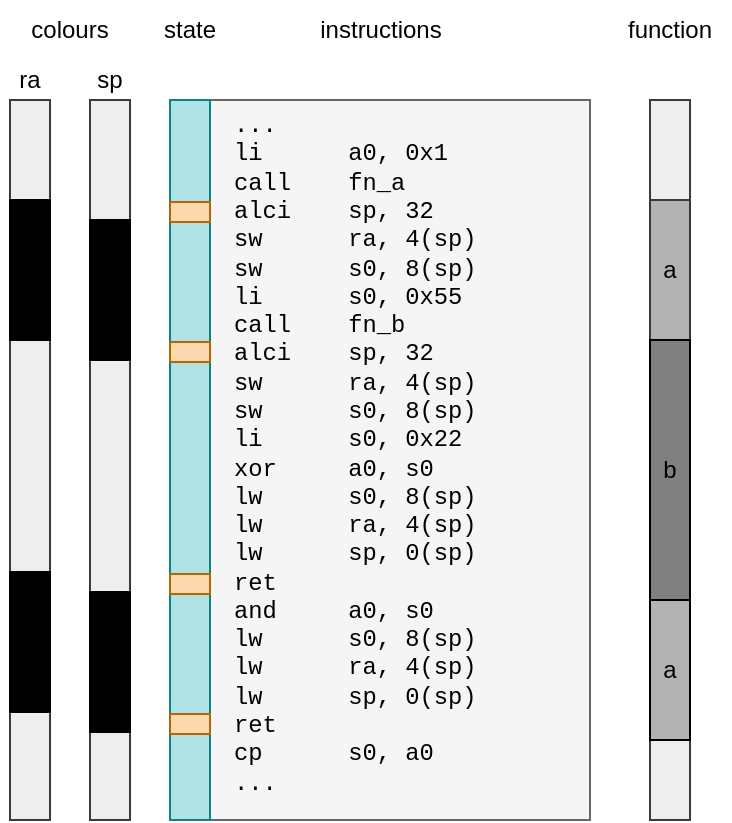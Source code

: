 <mxfile version="26.0.11">
  <diagram name="Seite-1" id="xeU27EbtqhHBBnQHDd9D">
    <mxGraphModel dx="1142" dy="638" grid="1" gridSize="10" guides="1" tooltips="1" connect="1" arrows="1" fold="1" page="1" pageScale="1" pageWidth="1169" pageHeight="827" math="0" shadow="0">
      <root>
        <mxCell id="0" />
        <mxCell id="1" parent="0" />
        <mxCell id="JVvQ0PYDtXeMyq0miMnN-3" value="" style="rounded=0;whiteSpace=wrap;html=1;fillColor=#eeeeee;strokeColor=#36393d;" parent="1" vertex="1">
          <mxGeometry x="700" y="300" width="20" height="360" as="geometry" />
        </mxCell>
        <mxCell id="JVvQ0PYDtXeMyq0miMnN-4" value="" style="rounded=0;whiteSpace=wrap;html=1;fillColor=#f5f5f5;fontColor=#333333;strokeColor=#666666;" parent="1" vertex="1">
          <mxGeometry x="480" y="300" width="190" height="360" as="geometry" />
        </mxCell>
        <mxCell id="JVvQ0PYDtXeMyq0miMnN-5" value="&lt;div&gt;...&lt;br&gt;&lt;/div&gt;&lt;div&gt;li&amp;nbsp;&amp;nbsp;&amp;nbsp;&amp;nbsp;&amp;nbsp; a0, 0x1&lt;/div&gt;call&amp;nbsp;&amp;nbsp;&amp;nbsp; fn_a&lt;br&gt;alci&amp;nbsp;&amp;nbsp;&amp;nbsp; sp, 32&lt;br&gt;sw&amp;nbsp;&amp;nbsp;&amp;nbsp;&amp;nbsp;&amp;nbsp; ra, 4(sp)&lt;br&gt;sw&amp;nbsp;&amp;nbsp;&amp;nbsp;&amp;nbsp;&amp;nbsp; s0, 8(sp)&lt;br&gt;li&amp;nbsp;&amp;nbsp;&amp;nbsp;&amp;nbsp;&amp;nbsp; s0, 0x55&lt;br&gt;call&amp;nbsp;&amp;nbsp;&amp;nbsp; fn_b&lt;br&gt;alci&amp;nbsp;&amp;nbsp;&amp;nbsp; sp, 32&lt;br&gt;sw&amp;nbsp;&amp;nbsp;&amp;nbsp;&amp;nbsp;&amp;nbsp; ra, 4(sp)&lt;br&gt;sw&amp;nbsp;&amp;nbsp;&amp;nbsp;&amp;nbsp;&amp;nbsp; s0, 8(sp)&lt;br&gt;li&amp;nbsp;&amp;nbsp;&amp;nbsp;&amp;nbsp;&amp;nbsp; s0, 0x22&lt;br&gt;xor&amp;nbsp;&amp;nbsp;&amp;nbsp;&amp;nbsp; a0, s0&lt;br&gt;lw&amp;nbsp;&amp;nbsp;&amp;nbsp;&amp;nbsp;&amp;nbsp; s0, 8(sp)&lt;br&gt;lw&amp;nbsp;&amp;nbsp;&amp;nbsp;&amp;nbsp;&amp;nbsp; ra, 4(sp)&lt;br&gt;lw&amp;nbsp;&amp;nbsp;&amp;nbsp;&amp;nbsp;&amp;nbsp; sp, 0(sp)&lt;br&gt;ret&lt;br&gt;and&amp;nbsp;&amp;nbsp;&amp;nbsp;&amp;nbsp; a0, s0&lt;br&gt;lw&amp;nbsp;&amp;nbsp;&amp;nbsp;&amp;nbsp;&amp;nbsp; s0, 8(sp)&lt;br&gt;lw&amp;nbsp;&amp;nbsp;&amp;nbsp;&amp;nbsp;&amp;nbsp; ra, 4(sp)&lt;br&gt;lw&amp;nbsp;&amp;nbsp;&amp;nbsp;&amp;nbsp;&amp;nbsp; sp, 0(sp)&lt;br&gt;ret&lt;br&gt;&lt;div&gt;cp&amp;nbsp;&amp;nbsp;&amp;nbsp;&amp;nbsp;&amp;nbsp; s0, a0&lt;/div&gt;&lt;div&gt;...&lt;br&gt;&lt;/div&gt;" style="text;html=1;align=left;verticalAlign=middle;whiteSpace=wrap;rounded=0;fontFamily=Courier New;fontSize=11.9;" parent="1" vertex="1">
          <mxGeometry x="490" y="297" width="150" height="360" as="geometry" />
        </mxCell>
        <mxCell id="JVvQ0PYDtXeMyq0miMnN-6" value="" style="rounded=0;whiteSpace=wrap;html=1;fillColor=#eeeeee;strokeColor=#36393d;" parent="1" vertex="1">
          <mxGeometry x="420" y="300" width="20" height="360" as="geometry" />
        </mxCell>
        <mxCell id="JVvQ0PYDtXeMyq0miMnN-7" value="" style="rounded=0;whiteSpace=wrap;html=1;fillColor=#eeeeee;strokeColor=#36393d;" parent="1" vertex="1">
          <mxGeometry x="380" y="300" width="20" height="360" as="geometry" />
        </mxCell>
        <mxCell id="JVvQ0PYDtXeMyq0miMnN-8" value="function" style="text;html=1;align=center;verticalAlign=middle;whiteSpace=wrap;rounded=0;" parent="1" vertex="1">
          <mxGeometry x="680" y="250" width="60" height="30" as="geometry" />
        </mxCell>
        <mxCell id="JVvQ0PYDtXeMyq0miMnN-9" value="&lt;div&gt;sp&lt;/div&gt;" style="text;html=1;align=center;verticalAlign=middle;whiteSpace=wrap;rounded=0;" parent="1" vertex="1">
          <mxGeometry x="415" y="280" width="30" height="20" as="geometry" />
        </mxCell>
        <mxCell id="JVvQ0PYDtXeMyq0miMnN-10" value="&lt;div&gt;ra&lt;/div&gt;" style="text;html=1;align=center;verticalAlign=middle;whiteSpace=wrap;rounded=0;" parent="1" vertex="1">
          <mxGeometry x="375" y="280" width="30" height="20" as="geometry" />
        </mxCell>
        <mxCell id="JVvQ0PYDtXeMyq0miMnN-11" value="&lt;div&gt;colours&lt;/div&gt;" style="text;html=1;align=center;verticalAlign=middle;whiteSpace=wrap;rounded=0;" parent="1" vertex="1">
          <mxGeometry x="380" y="250" width="60" height="30" as="geometry" />
        </mxCell>
        <mxCell id="JVvQ0PYDtXeMyq0miMnN-12" value="" style="rounded=0;whiteSpace=wrap;html=1;fillColor=#eeeeee;strokeColor=#36393d;" parent="1" vertex="1">
          <mxGeometry x="700" y="300" width="20" height="50" as="geometry" />
        </mxCell>
        <mxCell id="JVvQ0PYDtXeMyq0miMnN-13" value="a" style="rounded=0;whiteSpace=wrap;html=1;fillColor=#B3B3B3;strokeColor=#36393d;" parent="1" vertex="1">
          <mxGeometry x="700" y="350" width="20" height="70" as="geometry" />
        </mxCell>
        <mxCell id="JVvQ0PYDtXeMyq0miMnN-14" value="b" style="rounded=0;whiteSpace=wrap;html=1;fillColor=#808080;" parent="1" vertex="1">
          <mxGeometry x="700" y="420" width="20" height="130" as="geometry" />
        </mxCell>
        <mxCell id="JVvQ0PYDtXeMyq0miMnN-15" value="a" style="rounded=0;whiteSpace=wrap;html=1;fillColor=#B3B3B3;" parent="1" vertex="1">
          <mxGeometry x="700" y="550" width="20" height="70" as="geometry" />
        </mxCell>
        <mxCell id="JVvQ0PYDtXeMyq0miMnN-16" value="" style="rounded=0;whiteSpace=wrap;html=1;fillColor=#000000;" parent="1" vertex="1">
          <mxGeometry x="420" y="360" width="20" height="70" as="geometry" />
        </mxCell>
        <mxCell id="JVvQ0PYDtXeMyq0miMnN-17" value="" style="rounded=0;whiteSpace=wrap;html=1;fillColor=#000000;" parent="1" vertex="1">
          <mxGeometry x="380" y="350" width="20" height="70" as="geometry" />
        </mxCell>
        <mxCell id="JVvQ0PYDtXeMyq0miMnN-19" value="" style="rounded=0;whiteSpace=wrap;html=1;fillColor=#000000;" parent="1" vertex="1">
          <mxGeometry x="420" y="546" width="20" height="70" as="geometry" />
        </mxCell>
        <mxCell id="JVvQ0PYDtXeMyq0miMnN-20" value="" style="rounded=0;whiteSpace=wrap;html=1;fillColor=#000000;" parent="1" vertex="1">
          <mxGeometry x="380" y="536" width="20" height="70" as="geometry" />
        </mxCell>
        <mxCell id="JVvQ0PYDtXeMyq0miMnN-21" value="" style="rounded=0;whiteSpace=wrap;html=1;fillColor=#b0e3e6;strokeColor=#0e8088;" parent="1" vertex="1">
          <mxGeometry x="460" y="300" width="20" height="360" as="geometry" />
        </mxCell>
        <mxCell id="JVvQ0PYDtXeMyq0miMnN-25" value="" style="rounded=0;whiteSpace=wrap;html=1;fillColor=#fad7ac;strokeColor=#b46504;" parent="1" vertex="1">
          <mxGeometry x="460" y="537" width="20" height="10" as="geometry" />
        </mxCell>
        <mxCell id="JVvQ0PYDtXeMyq0miMnN-26" value="" style="rounded=0;whiteSpace=wrap;html=1;fillColor=#fad7ac;strokeColor=#b46504;" parent="1" vertex="1">
          <mxGeometry x="460" y="607" width="20" height="10" as="geometry" />
        </mxCell>
        <mxCell id="JVvQ0PYDtXeMyq0miMnN-27" value="" style="rounded=0;whiteSpace=wrap;html=1;fillColor=#fad7ac;strokeColor=#b46504;" parent="1" vertex="1">
          <mxGeometry x="460" y="421" width="20" height="10" as="geometry" />
        </mxCell>
        <mxCell id="JVvQ0PYDtXeMyq0miMnN-28" value="" style="rounded=0;whiteSpace=wrap;html=1;fillColor=#fad7ac;strokeColor=#b46504;" parent="1" vertex="1">
          <mxGeometry x="460" y="351" width="20" height="10" as="geometry" />
        </mxCell>
        <mxCell id="JVvQ0PYDtXeMyq0miMnN-33" value="instructions" style="text;html=1;align=center;verticalAlign=middle;whiteSpace=wrap;rounded=0;" parent="1" vertex="1">
          <mxGeometry x="532.5" y="250" width="65" height="30" as="geometry" />
        </mxCell>
        <mxCell id="JVvQ0PYDtXeMyq0miMnN-34" value="state" style="text;html=1;align=center;verticalAlign=middle;whiteSpace=wrap;rounded=0;" parent="1" vertex="1">
          <mxGeometry x="440" y="250" width="60" height="30" as="geometry" />
        </mxCell>
      </root>
    </mxGraphModel>
  </diagram>
</mxfile>
